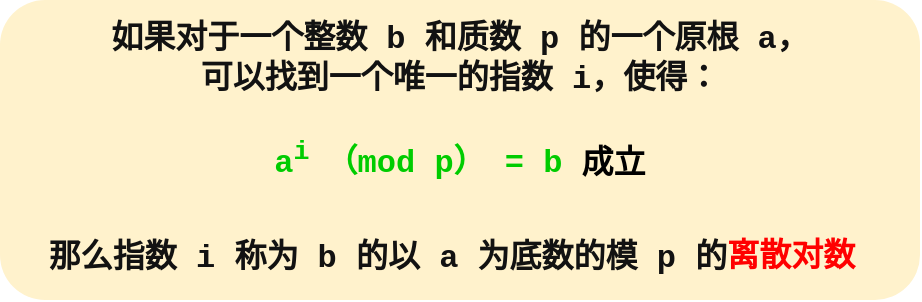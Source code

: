 <mxfile version="14.2.3" type="github">
  <diagram id="jCd619aeG0e6ZEZ1rilT" name="第 1 页">
    <mxGraphModel dx="1426" dy="825" grid="1" gridSize="10" guides="1" tooltips="1" connect="1" arrows="1" fold="1" page="1" pageScale="1" pageWidth="827" pageHeight="1169" math="0" shadow="0">
      <root>
        <mxCell id="0" />
        <mxCell id="1" parent="0" />
        <mxCell id="1qJ42t7fwOaeXB3smyx6-10" value="&lt;span style=&quot;color: rgb(18 , 18 , 18) ; font-family: , &amp;#34;blinkmacsystemfont&amp;#34; , &amp;#34;helvetica neue&amp;#34; , &amp;#34;pingfang sc&amp;#34; , &amp;#34;microsoft yahei&amp;#34; , &amp;#34;source han sans sc&amp;#34; , &amp;#34;noto sans cjk sc&amp;#34; , &amp;#34;wenquanyi micro hei&amp;#34; , sans-serif&quot;&gt;如果对于一个整数 b 和质数 p 的一个原根 a，&lt;br&gt;可以找到一个唯一的指数 i，使得：&lt;/span&gt;&lt;br&gt;&lt;br&gt;&lt;font color=&quot;#00cc00&quot;&gt;a&lt;sup&gt;i&amp;nbsp;&lt;/sup&gt;（mod p） = b&lt;/font&gt; 成立&lt;br&gt;&lt;sup&gt;&lt;br&gt;&lt;/sup&gt;&lt;span style=&quot;color: rgb(18 , 18 , 18) ; font-family: , &amp;#34;blinkmacsystemfont&amp;#34; , &amp;#34;helvetica neue&amp;#34; , &amp;#34;pingfang sc&amp;#34; , &amp;#34;microsoft yahei&amp;#34; , &amp;#34;source han sans sc&amp;#34; , &amp;#34;noto sans cjk sc&amp;#34; , &amp;#34;wenquanyi micro hei&amp;#34; , sans-serif&quot;&gt;那么&lt;/span&gt;&lt;span style=&quot;color: rgb(18 , 18 , 18)&quot;&gt;指数&amp;nbsp;&lt;/span&gt;&lt;span style=&quot;color: rgb(18 , 18 , 18) ; font-family: , &amp;#34;blinkmacsystemfont&amp;#34; , &amp;#34;helvetica neue&amp;#34; , &amp;#34;pingfang sc&amp;#34; , &amp;#34;microsoft yahei&amp;#34; , &amp;#34;source han sans sc&amp;#34; , &amp;#34;noto sans cjk sc&amp;#34; , &amp;#34;wenquanyi micro hei&amp;#34; , sans-serif&quot;&gt;i 称为 b 的以 a 为底数的模 p 的&lt;/span&gt;&lt;font color=&quot;#ff0000&quot;&gt;离散对数&lt;sup&gt;&amp;nbsp;&lt;/sup&gt;&lt;/font&gt;" style="rounded=1;whiteSpace=wrap;html=1;fontFamily=Courier New;fontSize=16;fillColor=#fff2cc;strokeColor=none;fontStyle=1" vertex="1" parent="1">
          <mxGeometry x="100" y="160" width="460" height="150" as="geometry" />
        </mxCell>
      </root>
    </mxGraphModel>
  </diagram>
</mxfile>
